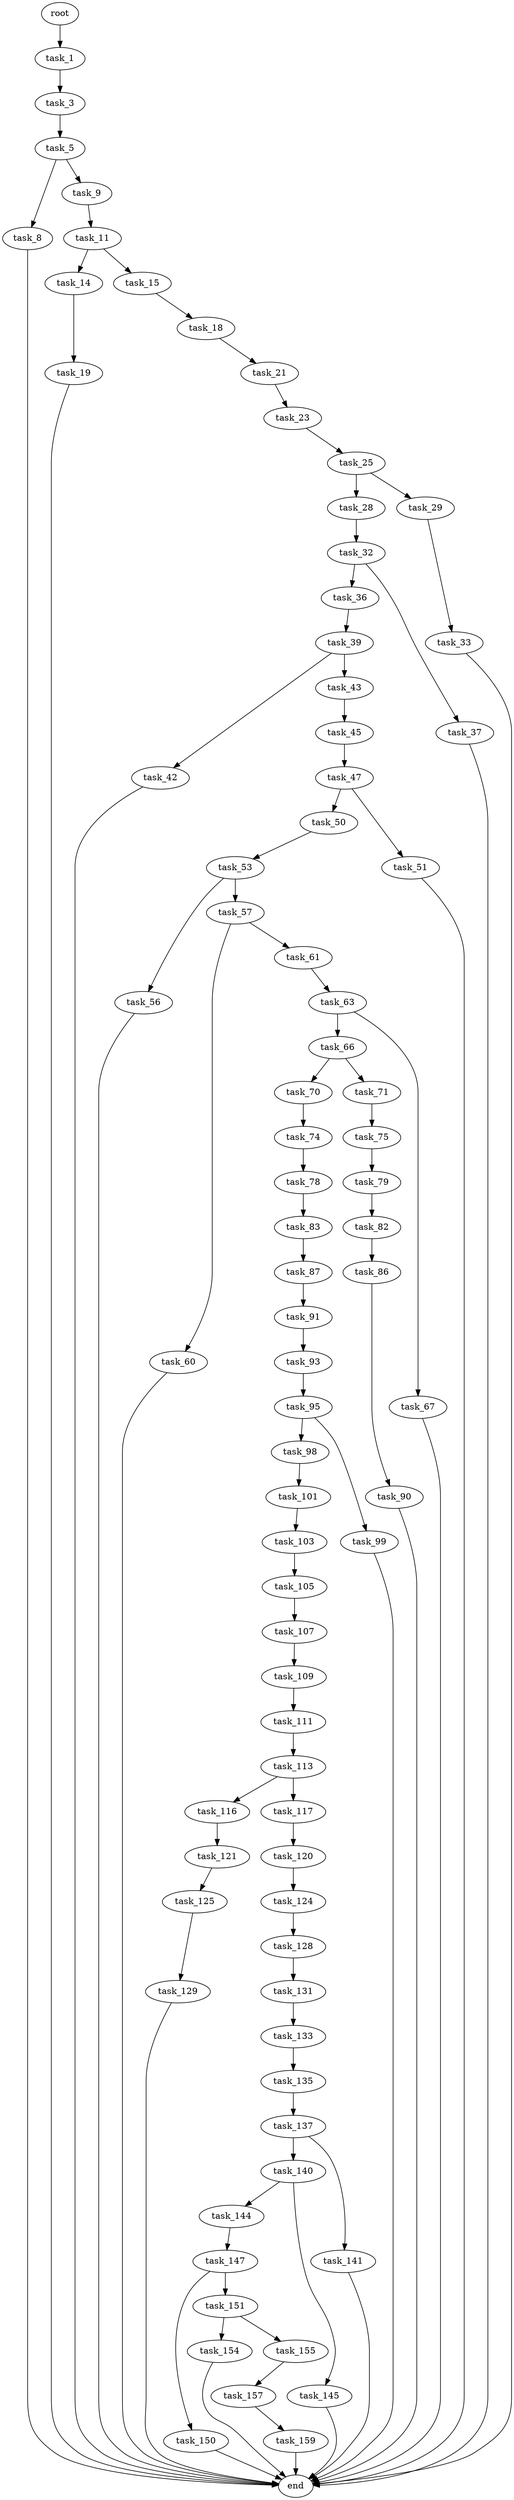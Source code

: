 digraph G {
  root [size="0.000000"];
  task_1 [size="379808211192.000000"];
  task_3 [size="689576337365.000000"];
  task_5 [size="5311707916.000000"];
  task_8 [size="23849663295.000000"];
  task_9 [size="2108980821.000000"];
  end [size="0.000000"];
  task_11 [size="456843123734.000000"];
  task_14 [size="11121657288.000000"];
  task_15 [size="8589934592.000000"];
  task_19 [size="431403110170.000000"];
  task_18 [size="68719476736.000000"];
  task_21 [size="8589934592.000000"];
  task_23 [size="368293445632.000000"];
  task_25 [size="227840171753.000000"];
  task_28 [size="933088921568.000000"];
  task_29 [size="44061606355.000000"];
  task_32 [size="24110777542.000000"];
  task_33 [size="68719476736.000000"];
  task_36 [size="2244084305.000000"];
  task_37 [size="3389856955.000000"];
  task_39 [size="426028133688.000000"];
  task_42 [size="6567067368.000000"];
  task_43 [size="68684873634.000000"];
  task_45 [size="521055920397.000000"];
  task_47 [size="28991029248.000000"];
  task_50 [size="28991029248.000000"];
  task_51 [size="231928233984.000000"];
  task_53 [size="134217728000.000000"];
  task_56 [size="27192497164.000000"];
  task_57 [size="27080247518.000000"];
  task_60 [size="231928233984.000000"];
  task_61 [size="28991029248.000000"];
  task_63 [size="27361892716.000000"];
  task_66 [size="7220146050.000000"];
  task_67 [size="1073741824000.000000"];
  task_70 [size="314415945547.000000"];
  task_71 [size="450255587870.000000"];
  task_74 [size="368293445632.000000"];
  task_75 [size="231928233984.000000"];
  task_78 [size="13309274934.000000"];
  task_79 [size="16951324102.000000"];
  task_83 [size="22620530842.000000"];
  task_82 [size="692874048.000000"];
  task_86 [size="782757789696.000000"];
  task_87 [size="1073741824000.000000"];
  task_90 [size="116248443430.000000"];
  task_91 [size="4985136370.000000"];
  task_93 [size="68719476736.000000"];
  task_95 [size="24682697670.000000"];
  task_98 [size="161455289544.000000"];
  task_99 [size="241158924029.000000"];
  task_101 [size="18369085158.000000"];
  task_103 [size="11729041430.000000"];
  task_105 [size="597280227841.000000"];
  task_107 [size="1510531252.000000"];
  task_109 [size="19808150409.000000"];
  task_111 [size="721571722926.000000"];
  task_113 [size="186537578510.000000"];
  task_116 [size="1981098456.000000"];
  task_117 [size="134217728000.000000"];
  task_121 [size="881588344663.000000"];
  task_120 [size="309629936421.000000"];
  task_124 [size="2994326542.000000"];
  task_125 [size="68719476736.000000"];
  task_128 [size="14140085068.000000"];
  task_129 [size="68719476736.000000"];
  task_131 [size="1146493693100.000000"];
  task_133 [size="409103118793.000000"];
  task_135 [size="68719476736.000000"];
  task_137 [size="134217728000.000000"];
  task_140 [size="10769081504.000000"];
  task_141 [size="24952295927.000000"];
  task_144 [size="434506071461.000000"];
  task_145 [size="782757789696.000000"];
  task_147 [size="35314539285.000000"];
  task_150 [size="549755813888.000000"];
  task_151 [size="23927185279.000000"];
  task_154 [size="25547572852.000000"];
  task_155 [size="8589934592.000000"];
  task_157 [size="68719476736.000000"];
  task_159 [size="368293445632.000000"];

  root -> task_1 [size="1.000000"];
  task_1 -> task_3 [size="301989888.000000"];
  task_3 -> task_5 [size="679477248.000000"];
  task_5 -> task_8 [size="209715200.000000"];
  task_5 -> task_9 [size="209715200.000000"];
  task_8 -> end [size="1.000000"];
  task_9 -> task_11 [size="75497472.000000"];
  task_11 -> task_14 [size="411041792.000000"];
  task_11 -> task_15 [size="411041792.000000"];
  task_14 -> task_19 [size="301989888.000000"];
  task_15 -> task_18 [size="33554432.000000"];
  task_19 -> end [size="1.000000"];
  task_18 -> task_21 [size="134217728.000000"];
  task_21 -> task_23 [size="33554432.000000"];
  task_23 -> task_25 [size="411041792.000000"];
  task_25 -> task_28 [size="301989888.000000"];
  task_25 -> task_29 [size="301989888.000000"];
  task_28 -> task_32 [size="679477248.000000"];
  task_29 -> task_33 [size="209715200.000000"];
  task_32 -> task_36 [size="33554432.000000"];
  task_32 -> task_37 [size="33554432.000000"];
  task_33 -> end [size="1.000000"];
  task_36 -> task_39 [size="134217728.000000"];
  task_37 -> end [size="1.000000"];
  task_39 -> task_42 [size="301989888.000000"];
  task_39 -> task_43 [size="301989888.000000"];
  task_42 -> end [size="1.000000"];
  task_43 -> task_45 [size="75497472.000000"];
  task_45 -> task_47 [size="411041792.000000"];
  task_47 -> task_50 [size="75497472.000000"];
  task_47 -> task_51 [size="75497472.000000"];
  task_50 -> task_53 [size="75497472.000000"];
  task_51 -> end [size="1.000000"];
  task_53 -> task_56 [size="209715200.000000"];
  task_53 -> task_57 [size="209715200.000000"];
  task_56 -> end [size="1.000000"];
  task_57 -> task_60 [size="679477248.000000"];
  task_57 -> task_61 [size="679477248.000000"];
  task_60 -> end [size="1.000000"];
  task_61 -> task_63 [size="75497472.000000"];
  task_63 -> task_66 [size="838860800.000000"];
  task_63 -> task_67 [size="838860800.000000"];
  task_66 -> task_70 [size="134217728.000000"];
  task_66 -> task_71 [size="134217728.000000"];
  task_67 -> end [size="1.000000"];
  task_70 -> task_74 [size="209715200.000000"];
  task_71 -> task_75 [size="679477248.000000"];
  task_74 -> task_78 [size="411041792.000000"];
  task_75 -> task_79 [size="301989888.000000"];
  task_78 -> task_83 [size="301989888.000000"];
  task_79 -> task_82 [size="301989888.000000"];
  task_83 -> task_87 [size="411041792.000000"];
  task_82 -> task_86 [size="33554432.000000"];
  task_86 -> task_90 [size="679477248.000000"];
  task_87 -> task_91 [size="838860800.000000"];
  task_90 -> end [size="1.000000"];
  task_91 -> task_93 [size="536870912.000000"];
  task_93 -> task_95 [size="134217728.000000"];
  task_95 -> task_98 [size="411041792.000000"];
  task_95 -> task_99 [size="411041792.000000"];
  task_98 -> task_101 [size="134217728.000000"];
  task_99 -> end [size="1.000000"];
  task_101 -> task_103 [size="411041792.000000"];
  task_103 -> task_105 [size="209715200.000000"];
  task_105 -> task_107 [size="838860800.000000"];
  task_107 -> task_109 [size="33554432.000000"];
  task_109 -> task_111 [size="838860800.000000"];
  task_111 -> task_113 [size="838860800.000000"];
  task_113 -> task_116 [size="209715200.000000"];
  task_113 -> task_117 [size="209715200.000000"];
  task_116 -> task_121 [size="134217728.000000"];
  task_117 -> task_120 [size="209715200.000000"];
  task_121 -> task_125 [size="838860800.000000"];
  task_120 -> task_124 [size="679477248.000000"];
  task_124 -> task_128 [size="134217728.000000"];
  task_125 -> task_129 [size="134217728.000000"];
  task_128 -> task_131 [size="536870912.000000"];
  task_129 -> end [size="1.000000"];
  task_131 -> task_133 [size="838860800.000000"];
  task_133 -> task_135 [size="411041792.000000"];
  task_135 -> task_137 [size="134217728.000000"];
  task_137 -> task_140 [size="209715200.000000"];
  task_137 -> task_141 [size="209715200.000000"];
  task_140 -> task_144 [size="679477248.000000"];
  task_140 -> task_145 [size="679477248.000000"];
  task_141 -> end [size="1.000000"];
  task_144 -> task_147 [size="301989888.000000"];
  task_145 -> end [size="1.000000"];
  task_147 -> task_150 [size="33554432.000000"];
  task_147 -> task_151 [size="33554432.000000"];
  task_150 -> end [size="1.000000"];
  task_151 -> task_154 [size="411041792.000000"];
  task_151 -> task_155 [size="411041792.000000"];
  task_154 -> end [size="1.000000"];
  task_155 -> task_157 [size="33554432.000000"];
  task_157 -> task_159 [size="134217728.000000"];
  task_159 -> end [size="1.000000"];
}
